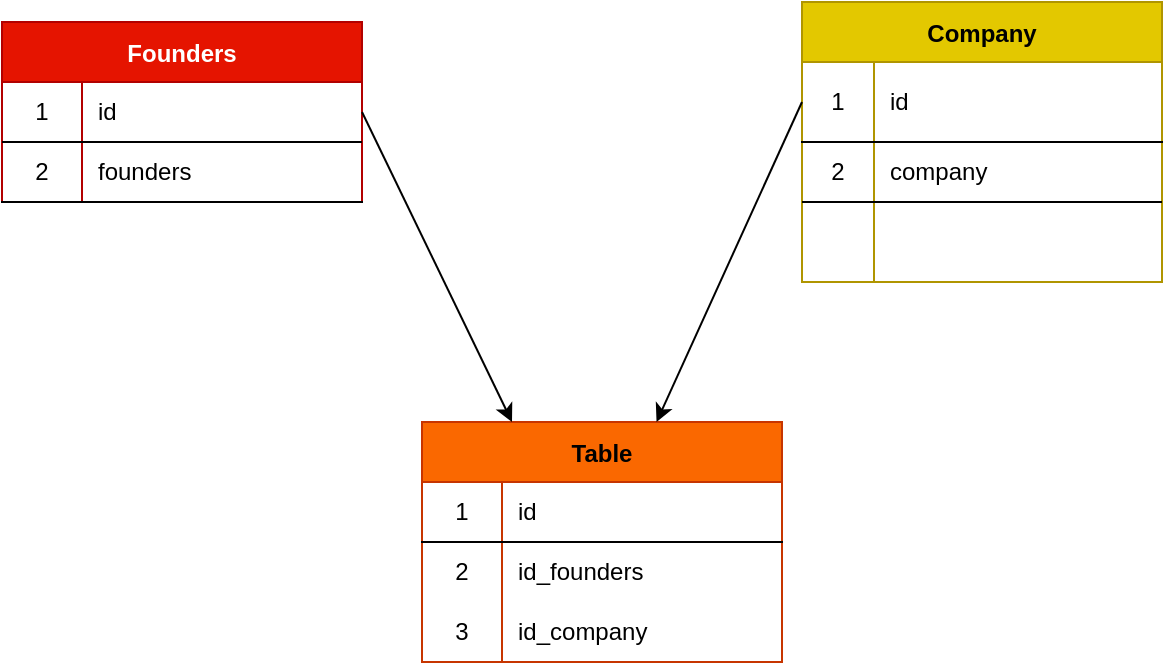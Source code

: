 <mxfile>
    <diagram id="6aGnOZcV2VTULCbX_NDN" name="Página-1">
        <mxGraphModel dx="564" dy="470" grid="1" gridSize="10" guides="1" tooltips="1" connect="1" arrows="1" fold="1" page="1" pageScale="1" pageWidth="827" pageHeight="1169" math="0" shadow="0">
            <root>
                <mxCell id="0"/>
                <mxCell id="1" parent="0"/>
                <mxCell id="55" value="Founders" style="shape=table;startSize=30;container=1;collapsible=0;childLayout=tableLayout;fixedRows=1;rowLines=0;fontStyle=1;align=center;pointerEvents=1;strokeWidth=1;fillColor=#e51400;strokeColor=#B20000;fontColor=#ffffff;" parent="1" vertex="1">
                    <mxGeometry x="40" y="140" width="180" height="90" as="geometry"/>
                </mxCell>
                <mxCell id="59" value="" style="shape=partialRectangle;html=1;whiteSpace=wrap;collapsible=0;dropTarget=0;pointerEvents=1;fillColor=none;top=0;left=0;bottom=0;right=0;points=[[0,0.5],[1,0.5]];portConstraint=eastwest;strokeWidth=1;" parent="55" vertex="1">
                    <mxGeometry y="30" width="180" height="30" as="geometry"/>
                </mxCell>
                <mxCell id="60" value="1" style="shape=partialRectangle;html=1;whiteSpace=wrap;connectable=0;fillColor=none;top=0;left=0;bottom=0;right=0;overflow=hidden;pointerEvents=1;strokeWidth=1;" parent="59" vertex="1">
                    <mxGeometry width="40" height="30" as="geometry">
                        <mxRectangle width="40" height="30" as="alternateBounds"/>
                    </mxGeometry>
                </mxCell>
                <mxCell id="61" value="id" style="shape=partialRectangle;html=1;whiteSpace=wrap;connectable=0;fillColor=none;top=0;left=0;bottom=0;right=0;align=left;spacingLeft=6;overflow=hidden;pointerEvents=1;strokeWidth=1;" parent="59" vertex="1">
                    <mxGeometry x="40" width="140" height="30" as="geometry">
                        <mxRectangle width="140" height="30" as="alternateBounds"/>
                    </mxGeometry>
                </mxCell>
                <mxCell id="56" value="" style="shape=partialRectangle;html=1;whiteSpace=wrap;collapsible=0;dropTarget=0;pointerEvents=1;fillColor=none;top=0;left=0;bottom=1;right=0;points=[[0,0.5],[1,0.5]];portConstraint=eastwest;strokeWidth=1;" parent="55" vertex="1">
                    <mxGeometry y="60" width="180" height="30" as="geometry"/>
                </mxCell>
                <mxCell id="57" value="2" style="shape=partialRectangle;html=1;whiteSpace=wrap;connectable=0;fillColor=none;top=0;left=0;bottom=0;right=0;overflow=hidden;pointerEvents=1;strokeWidth=1;" parent="56" vertex="1">
                    <mxGeometry width="40" height="30" as="geometry">
                        <mxRectangle width="40" height="30" as="alternateBounds"/>
                    </mxGeometry>
                </mxCell>
                <mxCell id="58" value="founders" style="shape=partialRectangle;html=1;whiteSpace=wrap;connectable=0;fillColor=none;top=0;left=0;bottom=0;right=0;align=left;spacingLeft=6;overflow=hidden;pointerEvents=1;strokeWidth=1;" parent="56" vertex="1">
                    <mxGeometry x="40" width="140" height="30" as="geometry">
                        <mxRectangle width="140" height="30" as="alternateBounds"/>
                    </mxGeometry>
                </mxCell>
                <mxCell id="77" value="" style="line;strokeWidth=1;html=1;" parent="1" vertex="1">
                    <mxGeometry x="40" y="195" width="180" height="10" as="geometry"/>
                </mxCell>
                <mxCell id="78" value="Company" style="shape=table;startSize=30;container=1;collapsible=0;childLayout=tableLayout;fixedRows=1;rowLines=0;fontStyle=1;align=center;pointerEvents=1;strokeWidth=1;fillColor=#e3c800;fontColor=#000000;strokeColor=#B09500;" parent="1" vertex="1">
                    <mxGeometry x="440" y="130" width="180" height="140" as="geometry"/>
                </mxCell>
                <mxCell id="79" value="" style="shape=partialRectangle;html=1;whiteSpace=wrap;collapsible=0;dropTarget=0;pointerEvents=1;fillColor=none;top=0;left=0;bottom=1;right=0;points=[[0,0.5],[1,0.5]];portConstraint=eastwest;strokeWidth=1;" parent="78" vertex="1">
                    <mxGeometry y="30" width="180" height="40" as="geometry"/>
                </mxCell>
                <mxCell id="80" value="1" style="shape=partialRectangle;html=1;whiteSpace=wrap;connectable=0;fillColor=none;top=0;left=0;bottom=0;right=0;overflow=hidden;pointerEvents=1;strokeWidth=1;" parent="79" vertex="1">
                    <mxGeometry width="36" height="40" as="geometry">
                        <mxRectangle width="36" height="40" as="alternateBounds"/>
                    </mxGeometry>
                </mxCell>
                <mxCell id="81" value="id" style="shape=partialRectangle;html=1;whiteSpace=wrap;connectable=0;fillColor=none;top=0;left=0;bottom=0;right=0;align=left;spacingLeft=6;overflow=hidden;pointerEvents=1;strokeWidth=1;" parent="79" vertex="1">
                    <mxGeometry x="36" width="144" height="40" as="geometry">
                        <mxRectangle width="144" height="40" as="alternateBounds"/>
                    </mxGeometry>
                </mxCell>
                <mxCell id="82" value="" style="shape=partialRectangle;html=1;whiteSpace=wrap;collapsible=0;dropTarget=0;pointerEvents=1;fillColor=none;top=0;left=0;bottom=0;right=0;points=[[0,0.5],[1,0.5]];portConstraint=eastwest;strokeWidth=1;" parent="78" vertex="1">
                    <mxGeometry y="70" width="180" height="30" as="geometry"/>
                </mxCell>
                <mxCell id="83" value="2" style="shape=partialRectangle;html=1;whiteSpace=wrap;connectable=0;fillColor=none;top=0;left=0;bottom=0;right=0;overflow=hidden;pointerEvents=1;strokeWidth=1;" parent="82" vertex="1">
                    <mxGeometry width="36" height="30" as="geometry">
                        <mxRectangle width="36" height="30" as="alternateBounds"/>
                    </mxGeometry>
                </mxCell>
                <mxCell id="84" value="company" style="shape=partialRectangle;html=1;whiteSpace=wrap;connectable=0;fillColor=none;top=0;left=0;bottom=0;right=0;align=left;spacingLeft=6;overflow=hidden;pointerEvents=1;strokeWidth=1;" parent="82" vertex="1">
                    <mxGeometry x="36" width="144" height="30" as="geometry">
                        <mxRectangle width="144" height="30" as="alternateBounds"/>
                    </mxGeometry>
                </mxCell>
                <mxCell id="85" value="" style="shape=partialRectangle;html=1;whiteSpace=wrap;collapsible=0;dropTarget=0;pointerEvents=1;fillColor=none;top=0;left=0;bottom=0;right=0;points=[[0,0.5],[1,0.5]];portConstraint=eastwest;strokeWidth=1;" parent="78" vertex="1">
                    <mxGeometry y="100" width="180" height="40" as="geometry"/>
                </mxCell>
                <mxCell id="86" value="" style="shape=partialRectangle;html=1;whiteSpace=wrap;connectable=0;fillColor=none;top=0;left=0;bottom=0;right=0;overflow=hidden;pointerEvents=1;strokeWidth=1;" parent="85" vertex="1">
                    <mxGeometry width="36" height="40" as="geometry">
                        <mxRectangle width="36" height="40" as="alternateBounds"/>
                    </mxGeometry>
                </mxCell>
                <mxCell id="87" value="" style="shape=partialRectangle;html=1;whiteSpace=wrap;connectable=0;fillColor=none;top=0;left=0;bottom=0;right=0;align=left;spacingLeft=6;overflow=hidden;pointerEvents=1;strokeWidth=1;" parent="85" vertex="1">
                    <mxGeometry x="36" width="144" height="40" as="geometry">
                        <mxRectangle width="144" height="40" as="alternateBounds"/>
                    </mxGeometry>
                </mxCell>
                <mxCell id="94" value="" style="line;strokeWidth=1;html=1;" parent="1" vertex="1">
                    <mxGeometry x="440" y="170" width="180" height="120" as="geometry"/>
                </mxCell>
                <mxCell id="121" value="Table" style="shape=table;startSize=30;container=1;collapsible=0;childLayout=tableLayout;fixedRows=1;rowLines=0;fontStyle=1;align=center;pointerEvents=1;fillColor=#fa6800;fontColor=#000000;strokeColor=#C73500;" parent="1" vertex="1">
                    <mxGeometry x="250" y="340" width="180" height="120" as="geometry"/>
                </mxCell>
                <mxCell id="122" value="" style="shape=partialRectangle;html=1;whiteSpace=wrap;collapsible=0;dropTarget=0;pointerEvents=1;fillColor=none;top=0;left=0;bottom=1;right=0;points=[[0,0.5],[1,0.5]];portConstraint=eastwest;" parent="121" vertex="1">
                    <mxGeometry y="30" width="180" height="30" as="geometry"/>
                </mxCell>
                <mxCell id="123" value="1" style="shape=partialRectangle;html=1;whiteSpace=wrap;connectable=0;fillColor=none;top=0;left=0;bottom=0;right=0;overflow=hidden;pointerEvents=1;" parent="122" vertex="1">
                    <mxGeometry width="40" height="30" as="geometry">
                        <mxRectangle width="40" height="30" as="alternateBounds"/>
                    </mxGeometry>
                </mxCell>
                <mxCell id="124" value="id" style="shape=partialRectangle;html=1;whiteSpace=wrap;connectable=0;fillColor=none;top=0;left=0;bottom=0;right=0;align=left;spacingLeft=6;overflow=hidden;pointerEvents=1;" parent="122" vertex="1">
                    <mxGeometry x="40" width="140" height="30" as="geometry">
                        <mxRectangle width="140" height="30" as="alternateBounds"/>
                    </mxGeometry>
                </mxCell>
                <mxCell id="125" value="" style="shape=partialRectangle;html=1;whiteSpace=wrap;collapsible=0;dropTarget=0;pointerEvents=1;fillColor=none;top=0;left=0;bottom=0;right=0;points=[[0,0.5],[1,0.5]];portConstraint=eastwest;" parent="121" vertex="1">
                    <mxGeometry y="60" width="180" height="30" as="geometry"/>
                </mxCell>
                <mxCell id="126" value="2" style="shape=partialRectangle;html=1;whiteSpace=wrap;connectable=0;fillColor=none;top=0;left=0;bottom=0;right=0;overflow=hidden;pointerEvents=1;" parent="125" vertex="1">
                    <mxGeometry width="40" height="30" as="geometry">
                        <mxRectangle width="40" height="30" as="alternateBounds"/>
                    </mxGeometry>
                </mxCell>
                <mxCell id="127" value="id_founders" style="shape=partialRectangle;html=1;whiteSpace=wrap;connectable=0;fillColor=none;top=0;left=0;bottom=0;right=0;align=left;spacingLeft=6;overflow=hidden;pointerEvents=1;" parent="125" vertex="1">
                    <mxGeometry x="40" width="140" height="30" as="geometry">
                        <mxRectangle width="140" height="30" as="alternateBounds"/>
                    </mxGeometry>
                </mxCell>
                <mxCell id="128" value="" style="shape=partialRectangle;html=1;whiteSpace=wrap;collapsible=0;dropTarget=0;pointerEvents=1;fillColor=none;top=0;left=0;bottom=0;right=0;points=[[0,0.5],[1,0.5]];portConstraint=eastwest;" parent="121" vertex="1">
                    <mxGeometry y="90" width="180" height="30" as="geometry"/>
                </mxCell>
                <mxCell id="129" value="3" style="shape=partialRectangle;html=1;whiteSpace=wrap;connectable=0;fillColor=none;top=0;left=0;bottom=0;right=0;overflow=hidden;pointerEvents=1;" parent="128" vertex="1">
                    <mxGeometry width="40" height="30" as="geometry">
                        <mxRectangle width="40" height="30" as="alternateBounds"/>
                    </mxGeometry>
                </mxCell>
                <mxCell id="130" value="id_company" style="shape=partialRectangle;html=1;whiteSpace=wrap;connectable=0;fillColor=none;top=0;left=0;bottom=0;right=0;align=left;spacingLeft=6;overflow=hidden;pointerEvents=1;" parent="128" vertex="1">
                    <mxGeometry x="40" width="140" height="30" as="geometry">
                        <mxRectangle width="140" height="30" as="alternateBounds"/>
                    </mxGeometry>
                </mxCell>
                <mxCell id="131" value="" style="endArrow=classic;html=1;entryX=0.25;entryY=0;entryDx=0;entryDy=0;exitX=1;exitY=0.5;exitDx=0;exitDy=0;" parent="1" source="55" target="121" edge="1">
                    <mxGeometry width="50" height="50" relative="1" as="geometry">
                        <mxPoint x="220" y="150" as="sourcePoint"/>
                        <mxPoint x="270" y="100" as="targetPoint"/>
                        <Array as="points"/>
                    </mxGeometry>
                </mxCell>
                <mxCell id="134" value="" style="endArrow=classic;html=1;exitX=0;exitY=0.5;exitDx=0;exitDy=0;" parent="1" source="79" target="121" edge="1">
                    <mxGeometry width="50" height="50" relative="1" as="geometry">
                        <mxPoint x="440" y="140" as="sourcePoint"/>
                        <mxPoint x="420" y="205" as="targetPoint"/>
                    </mxGeometry>
                </mxCell>
            </root>
        </mxGraphModel>
    </diagram>
</mxfile>